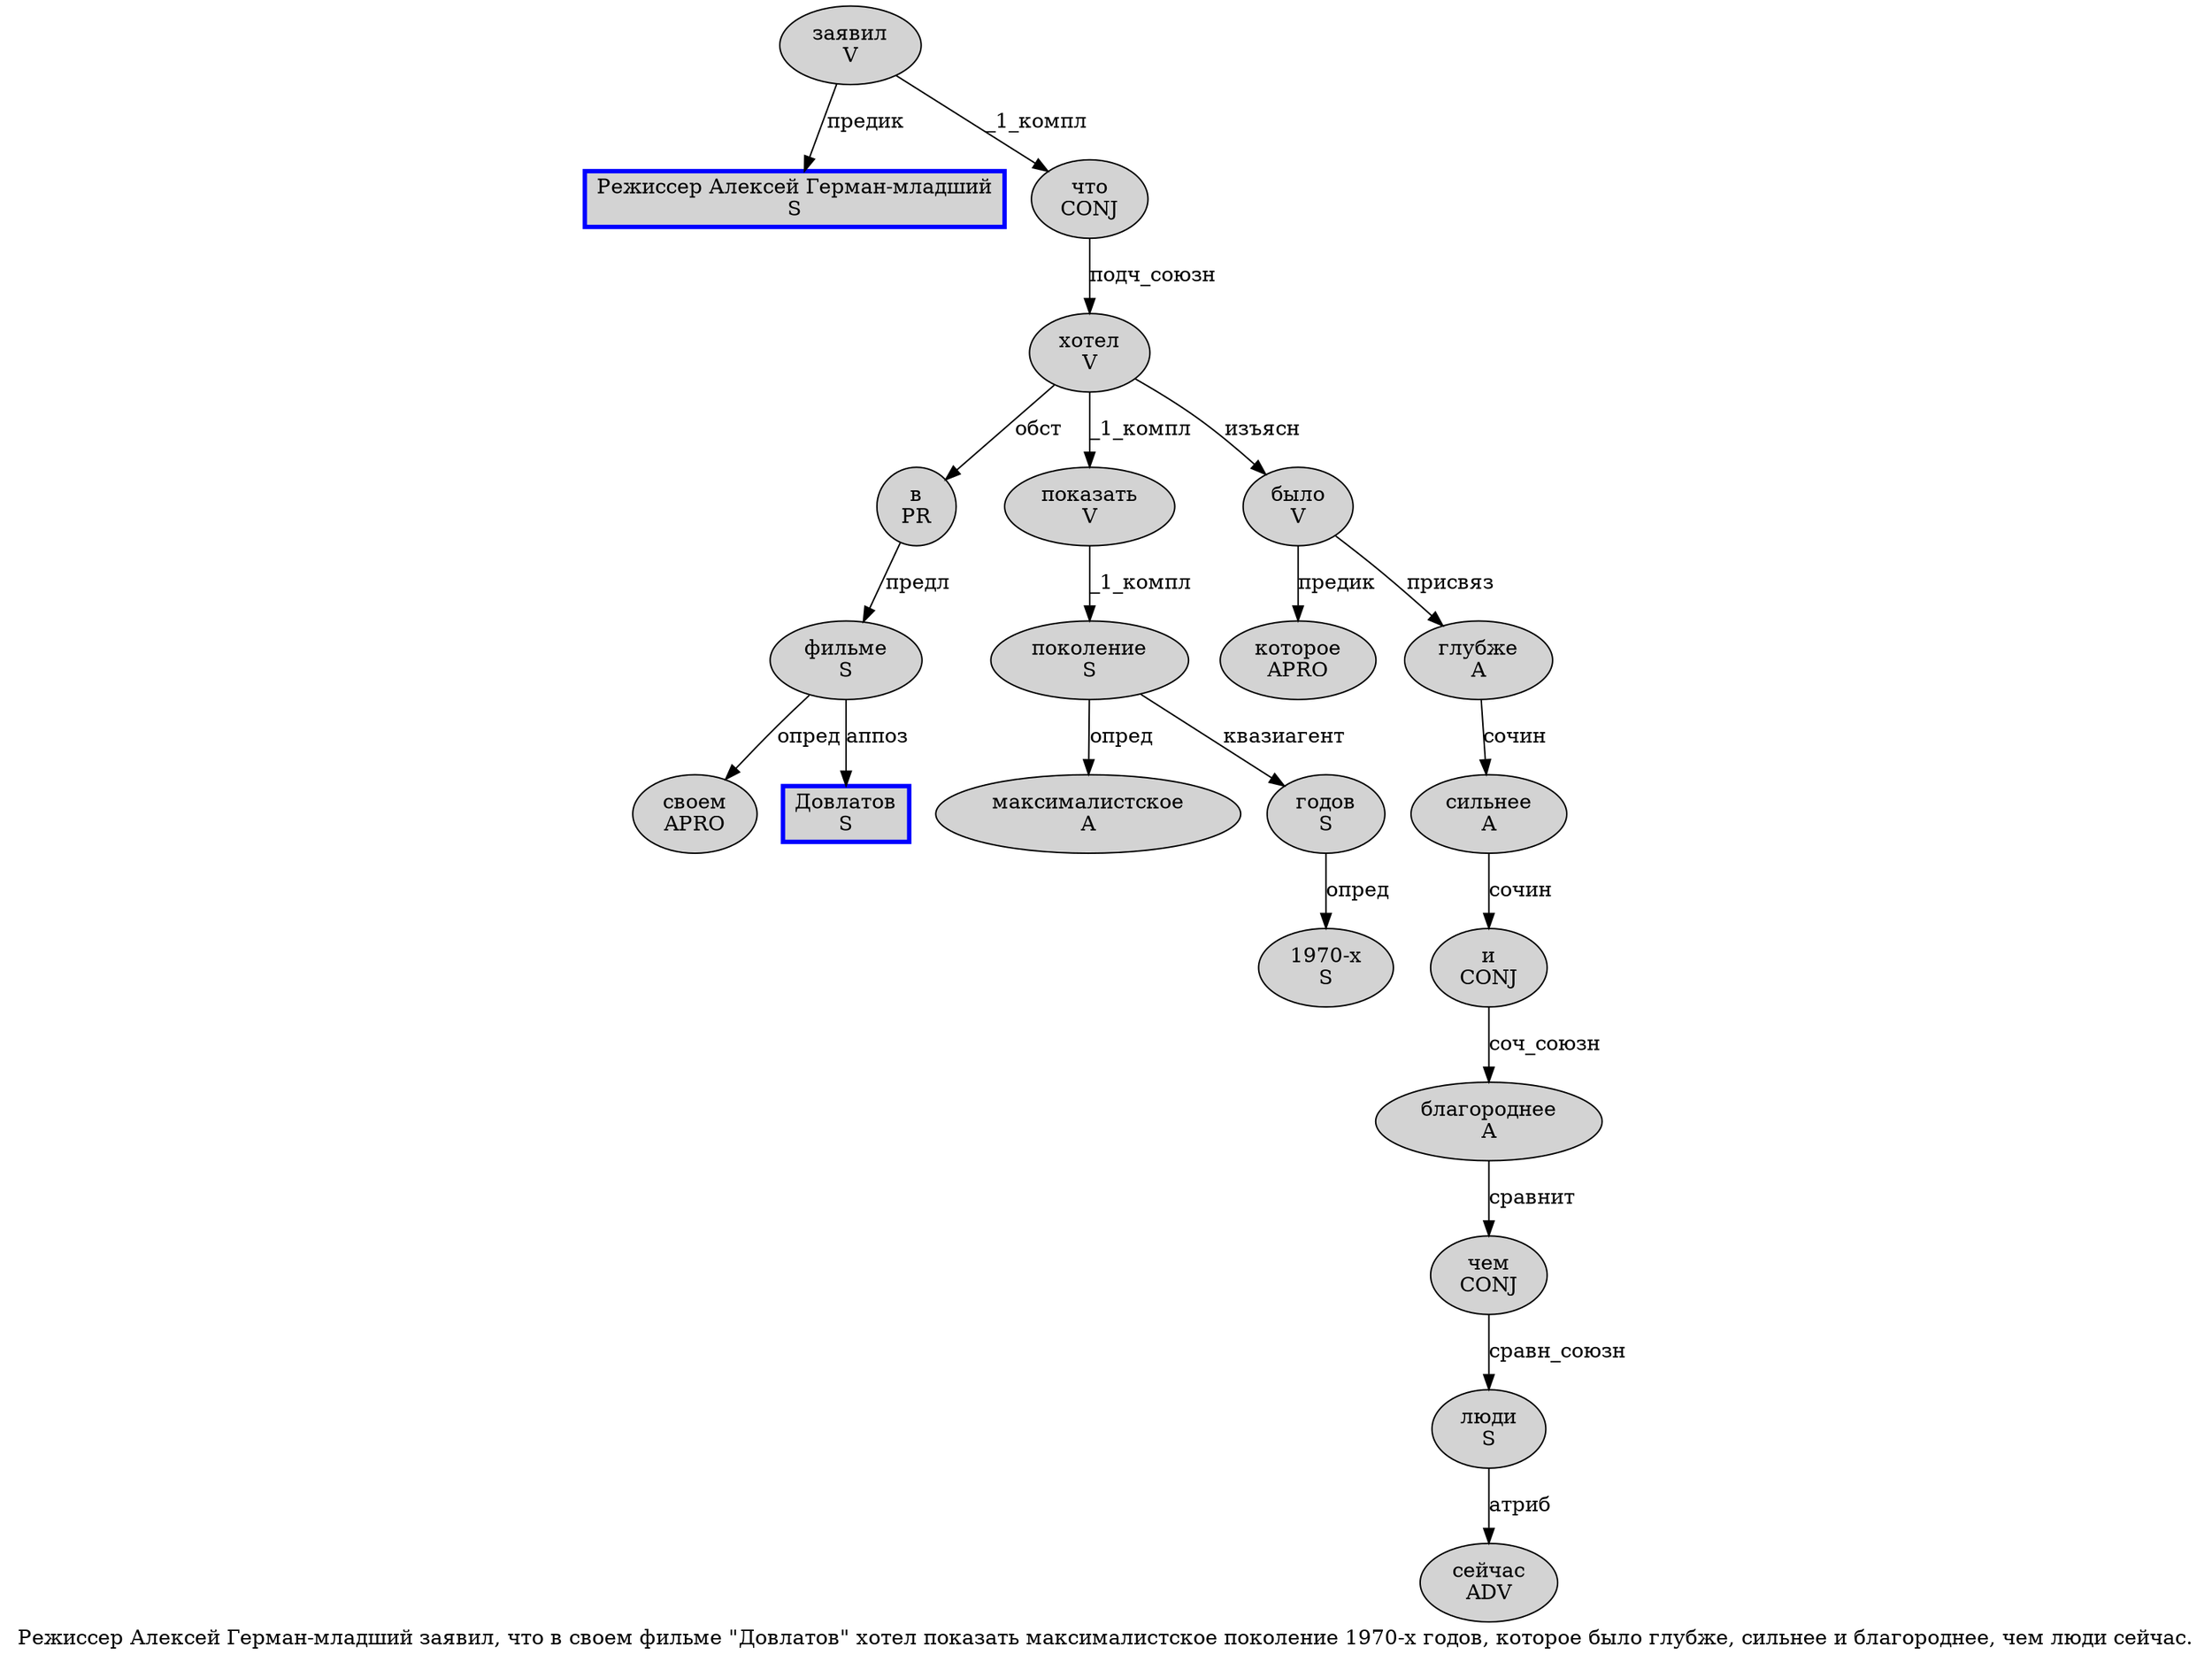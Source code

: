 digraph SENTENCE_1102 {
	graph [label="Режиссер Алексей Герман-младший заявил, что в своем фильме \"Довлатов\" хотел показать максималистское поколение 1970-х годов, которое было глубже, сильнее и благороднее, чем люди сейчас."]
	node [style=filled]
		0 [label="Режиссер Алексей Герман-младший
S" color=blue fillcolor=lightgray penwidth=3 shape=box]
		1 [label="заявил
V" color="" fillcolor=lightgray penwidth=1 shape=ellipse]
		3 [label="что
CONJ" color="" fillcolor=lightgray penwidth=1 shape=ellipse]
		4 [label="в
PR" color="" fillcolor=lightgray penwidth=1 shape=ellipse]
		5 [label="своем
APRO" color="" fillcolor=lightgray penwidth=1 shape=ellipse]
		6 [label="фильме
S" color="" fillcolor=lightgray penwidth=1 shape=ellipse]
		8 [label="Довлатов
S" color=blue fillcolor=lightgray penwidth=3 shape=box]
		10 [label="хотел
V" color="" fillcolor=lightgray penwidth=1 shape=ellipse]
		11 [label="показать
V" color="" fillcolor=lightgray penwidth=1 shape=ellipse]
		12 [label="максималистское
A" color="" fillcolor=lightgray penwidth=1 shape=ellipse]
		13 [label="поколение
S" color="" fillcolor=lightgray penwidth=1 shape=ellipse]
		14 [label="1970-х
S" color="" fillcolor=lightgray penwidth=1 shape=ellipse]
		15 [label="годов
S" color="" fillcolor=lightgray penwidth=1 shape=ellipse]
		17 [label="которое
APRO" color="" fillcolor=lightgray penwidth=1 shape=ellipse]
		18 [label="было
V" color="" fillcolor=lightgray penwidth=1 shape=ellipse]
		19 [label="глубже
A" color="" fillcolor=lightgray penwidth=1 shape=ellipse]
		21 [label="сильнее
A" color="" fillcolor=lightgray penwidth=1 shape=ellipse]
		22 [label="и
CONJ" color="" fillcolor=lightgray penwidth=1 shape=ellipse]
		23 [label="благороднее
A" color="" fillcolor=lightgray penwidth=1 shape=ellipse]
		25 [label="чем
CONJ" color="" fillcolor=lightgray penwidth=1 shape=ellipse]
		26 [label="люди
S" color="" fillcolor=lightgray penwidth=1 shape=ellipse]
		27 [label="сейчас
ADV" color="" fillcolor=lightgray penwidth=1 shape=ellipse]
			10 -> 4 [label="обст"]
			10 -> 11 [label="_1_компл"]
			10 -> 18 [label="изъясн"]
			1 -> 0 [label="предик"]
			1 -> 3 [label="_1_компл"]
			18 -> 17 [label="предик"]
			18 -> 19 [label="присвяз"]
			3 -> 10 [label="подч_союзн"]
			13 -> 12 [label="опред"]
			13 -> 15 [label="квазиагент"]
			6 -> 5 [label="опред"]
			6 -> 8 [label="аппоз"]
			11 -> 13 [label="_1_компл"]
			22 -> 23 [label="соч_союзн"]
			26 -> 27 [label="атриб"]
			21 -> 22 [label="сочин"]
			19 -> 21 [label="сочин"]
			23 -> 25 [label="сравнит"]
			15 -> 14 [label="опред"]
			25 -> 26 [label="сравн_союзн"]
			4 -> 6 [label="предл"]
}